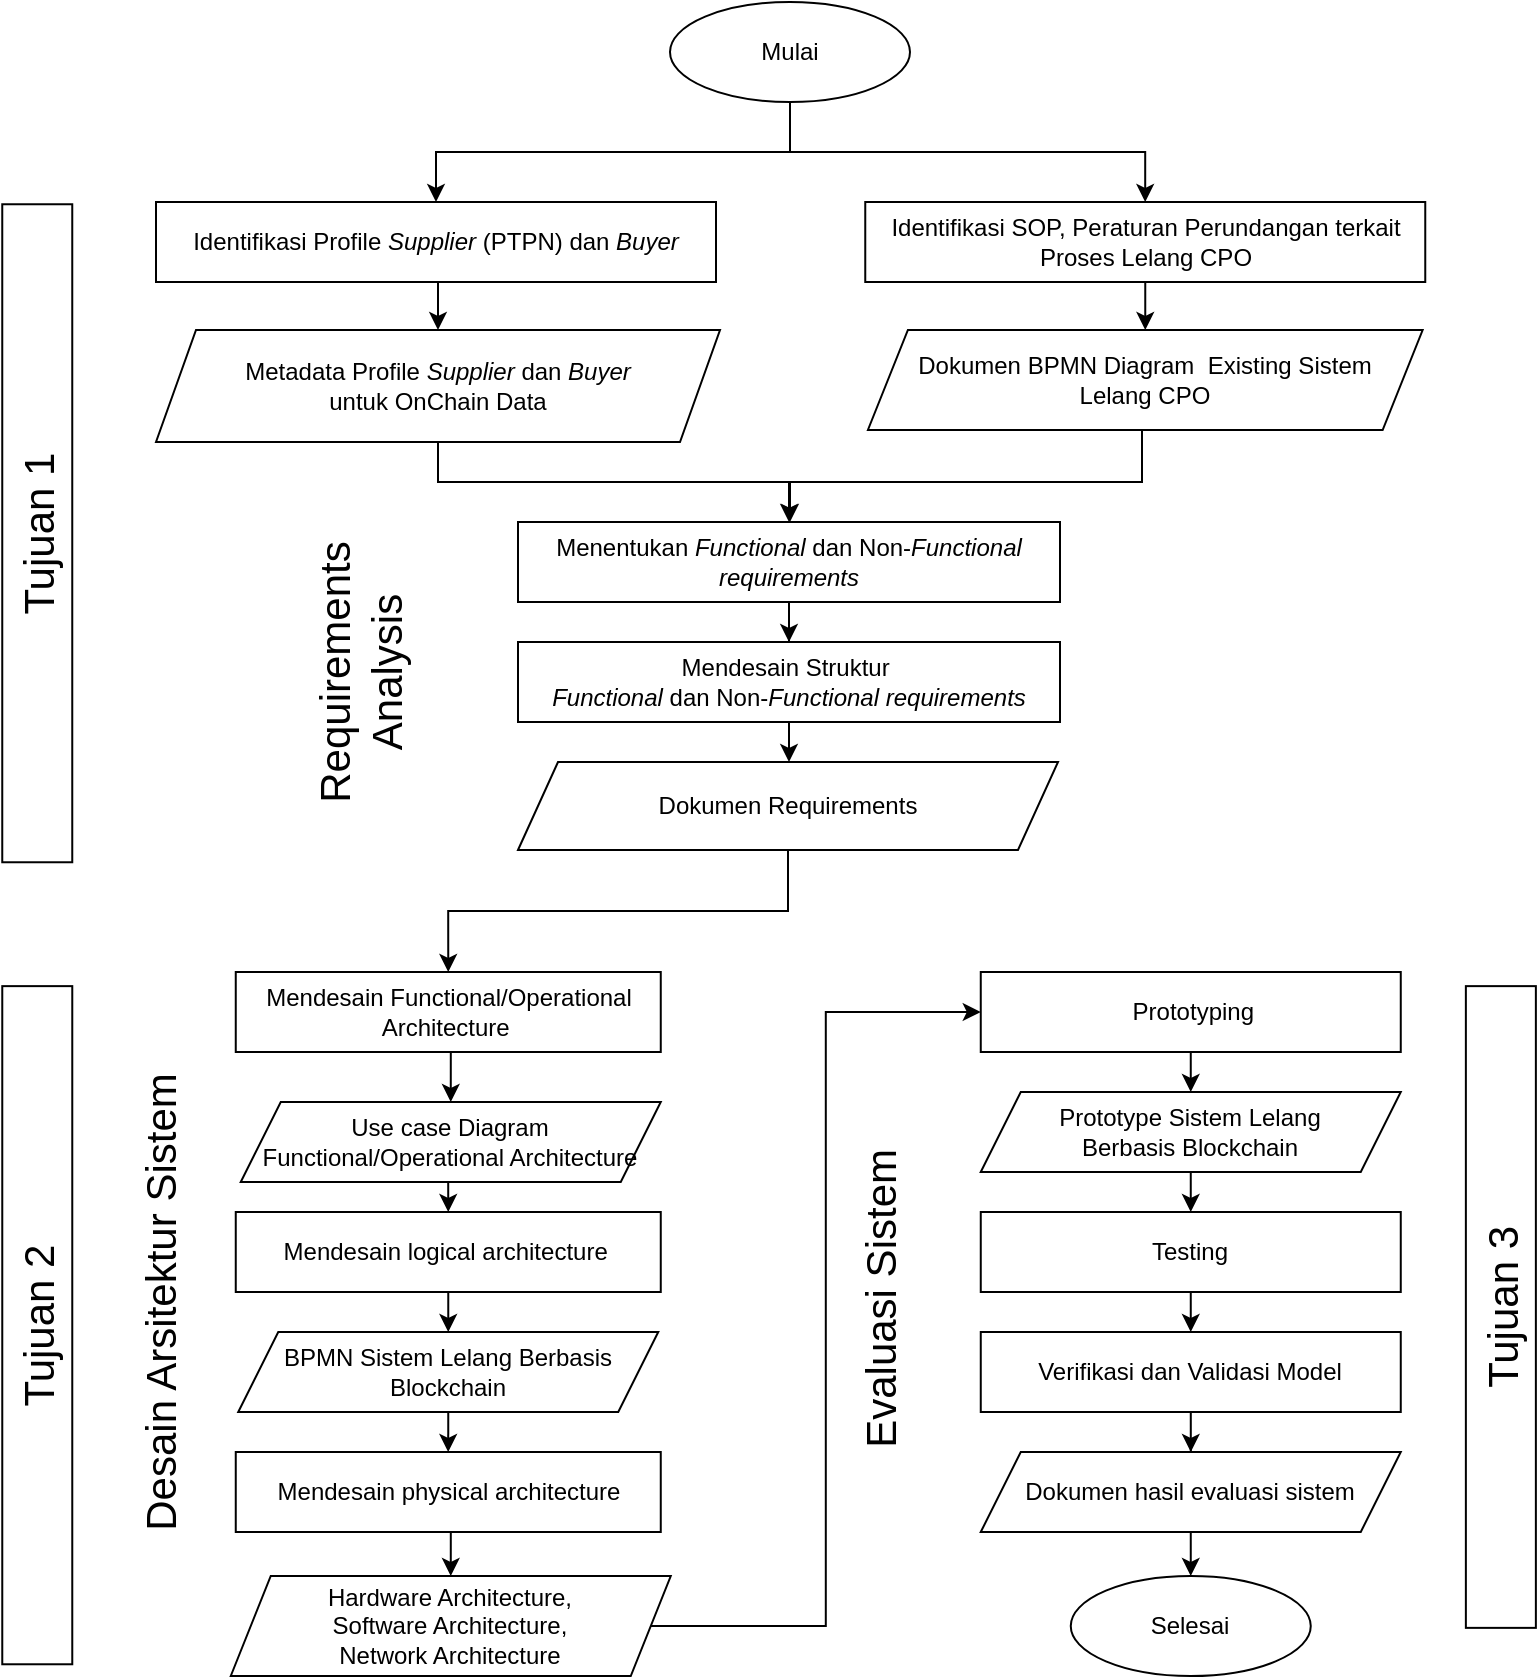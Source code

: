 <mxfile version="20.8.21" type="github">
  <diagram id="9HLhW9o5Pn7bnSsW2eLf" name="Page-1">
    <mxGraphModel dx="1500" dy="799" grid="1" gridSize="10" guides="1" tooltips="1" connect="1" arrows="1" fold="1" page="1" pageScale="1" pageWidth="850" pageHeight="1100" math="0" shadow="0">
      <root>
        <mxCell id="0" />
        <mxCell id="1" parent="0" />
        <mxCell id="ZeT_8LXsEwuCCdMTnaNI-12" style="edgeStyle=orthogonalEdgeStyle;rounded=0;orthogonalLoop=1;jettySize=auto;html=1;exitX=0.5;exitY=1;exitDx=0;exitDy=0;" parent="1" source="5jKje8F0iwKBfb8MLztT-3" target="ZeT_8LXsEwuCCdMTnaNI-1" edge="1">
          <mxGeometry relative="1" as="geometry" />
        </mxCell>
        <mxCell id="ZeT_8LXsEwuCCdMTnaNI-13" style="edgeStyle=orthogonalEdgeStyle;rounded=0;orthogonalLoop=1;jettySize=auto;html=1;exitX=0.5;exitY=1;exitDx=0;exitDy=0;" parent="1" source="5jKje8F0iwKBfb8MLztT-3" target="ZeT_8LXsEwuCCdMTnaNI-3" edge="1">
          <mxGeometry relative="1" as="geometry" />
        </mxCell>
        <mxCell id="5jKje8F0iwKBfb8MLztT-3" value="Mulai" style="ellipse;whiteSpace=wrap;html=1;" parent="1" vertex="1">
          <mxGeometry x="365" y="80" width="120" height="50" as="geometry" />
        </mxCell>
        <mxCell id="5jKje8F0iwKBfb8MLztT-16" value="Selesai" style="ellipse;whiteSpace=wrap;html=1;" parent="1" vertex="1">
          <mxGeometry x="565.38" y="867" width="120" height="50" as="geometry" />
        </mxCell>
        <mxCell id="YmFkH0KrsYM-fxtj9EKp-7" style="edgeStyle=orthogonalEdgeStyle;rounded=0;orthogonalLoop=1;jettySize=auto;html=1;exitX=0.5;exitY=1;exitDx=0;exitDy=0;" parent="1" source="tW3wjYKGY_-DUdyRMUnM-2" target="YmFkH0KrsYM-fxtj9EKp-1" edge="1">
          <mxGeometry relative="1" as="geometry" />
        </mxCell>
        <mxCell id="tW3wjYKGY_-DUdyRMUnM-2" value="&lt;span lang=&quot;EN-US&quot;&gt;Menentukan &lt;i&gt;Functional &lt;/i&gt;dan Non-&lt;i&gt;Functional&lt;/i&gt; &lt;i&gt;requirements&lt;/i&gt;&lt;/span&gt;" style="rounded=0;whiteSpace=wrap;html=1;" parent="1" vertex="1">
          <mxGeometry x="289" y="340" width="271" height="40" as="geometry" />
        </mxCell>
        <mxCell id="ZeT_8LXsEwuCCdMTnaNI-24" style="edgeStyle=orthogonalEdgeStyle;rounded=0;orthogonalLoop=1;jettySize=auto;html=1;exitX=0.5;exitY=1;exitDx=0;exitDy=0;" parent="1" source="tW3wjYKGY_-DUdyRMUnM-8" target="tW3wjYKGY_-DUdyRMUnM-9" edge="1">
          <mxGeometry relative="1" as="geometry" />
        </mxCell>
        <mxCell id="tW3wjYKGY_-DUdyRMUnM-8" value="BPMN Sistem Lelang Berbasis Blockchain" style="shape=parallelogram;perimeter=parallelogramPerimeter;whiteSpace=wrap;html=1;fixedSize=1;" parent="1" vertex="1">
          <mxGeometry x="149.13" y="745" width="210" height="40" as="geometry" />
        </mxCell>
        <mxCell id="ZeT_8LXsEwuCCdMTnaNI-25" style="edgeStyle=orthogonalEdgeStyle;rounded=0;orthogonalLoop=1;jettySize=auto;html=1;exitX=0.5;exitY=1;exitDx=0;exitDy=0;entryX=0.5;entryY=0;entryDx=0;entryDy=0;" parent="1" source="tW3wjYKGY_-DUdyRMUnM-9" target="tW3wjYKGY_-DUdyRMUnM-10" edge="1">
          <mxGeometry relative="1" as="geometry" />
        </mxCell>
        <mxCell id="tW3wjYKGY_-DUdyRMUnM-9" value="Mendesain physical architecture" style="rounded=0;whiteSpace=wrap;html=1;" parent="1" vertex="1">
          <mxGeometry x="147.88" y="805" width="212.5" height="40" as="geometry" />
        </mxCell>
        <mxCell id="ZeT_8LXsEwuCCdMTnaNI-26" style="edgeStyle=orthogonalEdgeStyle;rounded=0;orthogonalLoop=1;jettySize=auto;html=1;exitX=1;exitY=0.5;exitDx=0;exitDy=0;entryX=0;entryY=0.5;entryDx=0;entryDy=0;" parent="1" source="tW3wjYKGY_-DUdyRMUnM-10" target="tW3wjYKGY_-DUdyRMUnM-11" edge="1">
          <mxGeometry relative="1" as="geometry" />
        </mxCell>
        <mxCell id="tW3wjYKGY_-DUdyRMUnM-10" value="Hardware Architecture,&lt;br&gt;Software Architecture,&lt;br&gt;Network Architecture" style="shape=parallelogram;perimeter=parallelogramPerimeter;whiteSpace=wrap;html=1;fixedSize=1;" parent="1" vertex="1">
          <mxGeometry x="145.38" y="867" width="220" height="50" as="geometry" />
        </mxCell>
        <mxCell id="ZeT_8LXsEwuCCdMTnaNI-11" style="edgeStyle=orthogonalEdgeStyle;rounded=0;orthogonalLoop=1;jettySize=auto;html=1;exitX=0.5;exitY=1;exitDx=0;exitDy=0;entryX=0.5;entryY=0;entryDx=0;entryDy=0;" parent="1" source="tW3wjYKGY_-DUdyRMUnM-11" target="tW3wjYKGY_-DUdyRMUnM-12" edge="1">
          <mxGeometry relative="1" as="geometry" />
        </mxCell>
        <mxCell id="tW3wjYKGY_-DUdyRMUnM-11" value="&amp;nbsp;Prototyping" style="rounded=0;whiteSpace=wrap;html=1;" parent="1" vertex="1">
          <mxGeometry x="520.38" y="565" width="210" height="40" as="geometry" />
        </mxCell>
        <mxCell id="tW3wjYKGY_-DUdyRMUnM-26" style="edgeStyle=orthogonalEdgeStyle;rounded=0;orthogonalLoop=1;jettySize=auto;html=1;exitX=0.5;exitY=1;exitDx=0;exitDy=0;entryX=0.5;entryY=0;entryDx=0;entryDy=0;" parent="1" source="tW3wjYKGY_-DUdyRMUnM-12" target="tW3wjYKGY_-DUdyRMUnM-13" edge="1">
          <mxGeometry relative="1" as="geometry" />
        </mxCell>
        <mxCell id="tW3wjYKGY_-DUdyRMUnM-12" value="Prototype Sistem Lelang &lt;br&gt;Berbasis Blockchain" style="shape=parallelogram;perimeter=parallelogramPerimeter;whiteSpace=wrap;html=1;fixedSize=1;" parent="1" vertex="1">
          <mxGeometry x="520.38" y="625" width="210" height="40" as="geometry" />
        </mxCell>
        <mxCell id="YmFkH0KrsYM-fxtj9EKp-11" style="edgeStyle=orthogonalEdgeStyle;rounded=0;orthogonalLoop=1;jettySize=auto;html=1;exitX=0.5;exitY=1;exitDx=0;exitDy=0;entryX=0.5;entryY=0;entryDx=0;entryDy=0;" parent="1" source="tW3wjYKGY_-DUdyRMUnM-13" target="YmFkH0KrsYM-fxtj9EKp-6" edge="1">
          <mxGeometry relative="1" as="geometry" />
        </mxCell>
        <mxCell id="tW3wjYKGY_-DUdyRMUnM-13" value="Testing" style="rounded=0;whiteSpace=wrap;html=1;" parent="1" vertex="1">
          <mxGeometry x="520.38" y="685" width="210" height="40" as="geometry" />
        </mxCell>
        <mxCell id="tW3wjYKGY_-DUdyRMUnM-28" style="edgeStyle=orthogonalEdgeStyle;rounded=0;orthogonalLoop=1;jettySize=auto;html=1;exitX=0.5;exitY=1;exitDx=0;exitDy=0;entryX=0.5;entryY=0;entryDx=0;entryDy=0;" parent="1" source="tW3wjYKGY_-DUdyRMUnM-14" target="5jKje8F0iwKBfb8MLztT-16" edge="1">
          <mxGeometry relative="1" as="geometry" />
        </mxCell>
        <mxCell id="tW3wjYKGY_-DUdyRMUnM-14" value="Dokumen hasil evaluasi sistem" style="shape=parallelogram;perimeter=parallelogramPerimeter;whiteSpace=wrap;html=1;fixedSize=1;" parent="1" vertex="1">
          <mxGeometry x="520.38" y="805" width="210" height="40" as="geometry" />
        </mxCell>
        <mxCell id="YmFkH0KrsYM-fxtj9EKp-8" style="edgeStyle=orthogonalEdgeStyle;rounded=0;orthogonalLoop=1;jettySize=auto;html=1;exitX=0.5;exitY=1;exitDx=0;exitDy=0;" parent="1" source="YmFkH0KrsYM-fxtj9EKp-1" target="YmFkH0KrsYM-fxtj9EKp-2" edge="1">
          <mxGeometry relative="1" as="geometry">
            <Array as="points">
              <mxPoint x="425" y="480" />
              <mxPoint x="425" y="480" />
            </Array>
          </mxGeometry>
        </mxCell>
        <mxCell id="YmFkH0KrsYM-fxtj9EKp-1" value="&lt;span lang=&quot;EN-US&quot;&gt;Mendesain Struktur&amp;nbsp;&lt;br&gt;&lt;i style=&quot;border-color: var(--border-color);&quot;&gt;Functional&amp;nbsp;&lt;/i&gt;dan Non-&lt;i style=&quot;border-color: var(--border-color);&quot;&gt;Functional&lt;/i&gt;&amp;nbsp;&lt;i style=&quot;border-color: var(--border-color);&quot;&gt;requirements&lt;/i&gt;&lt;br&gt;&lt;/span&gt;" style="rounded=0;whiteSpace=wrap;html=1;" parent="1" vertex="1">
          <mxGeometry x="289" y="400" width="271" height="40" as="geometry" />
        </mxCell>
        <mxCell id="qg080H8Y76gmwKB866Vb-1" style="edgeStyle=orthogonalEdgeStyle;rounded=0;orthogonalLoop=1;jettySize=auto;html=1;exitX=0.5;exitY=1;exitDx=0;exitDy=0;entryX=0.5;entryY=0;entryDx=0;entryDy=0;" edge="1" parent="1" source="YmFkH0KrsYM-fxtj9EKp-2" target="ZeT_8LXsEwuCCdMTnaNI-9">
          <mxGeometry relative="1" as="geometry" />
        </mxCell>
        <mxCell id="YmFkH0KrsYM-fxtj9EKp-2" value="&lt;div&gt;&lt;br&gt;&lt;/div&gt;&lt;div&gt;Dokumen Requirements&lt;/div&gt;&lt;div&gt;&lt;br&gt;&lt;/div&gt;" style="shape=parallelogram;perimeter=parallelogramPerimeter;whiteSpace=wrap;html=1;fixedSize=1;" parent="1" vertex="1">
          <mxGeometry x="289" y="460" width="270" height="44" as="geometry" />
        </mxCell>
        <mxCell id="ZeT_8LXsEwuCCdMTnaNI-23" style="edgeStyle=orthogonalEdgeStyle;rounded=0;orthogonalLoop=1;jettySize=auto;html=1;exitX=0.5;exitY=1;exitDx=0;exitDy=0;entryX=0.5;entryY=0;entryDx=0;entryDy=0;" parent="1" source="YmFkH0KrsYM-fxtj9EKp-3" target="tW3wjYKGY_-DUdyRMUnM-8" edge="1">
          <mxGeometry relative="1" as="geometry" />
        </mxCell>
        <mxCell id="YmFkH0KrsYM-fxtj9EKp-3" value="Mendesain logical architecture&amp;nbsp;" style="rounded=0;whiteSpace=wrap;html=1;" parent="1" vertex="1">
          <mxGeometry x="147.88" y="685" width="212.5" height="40" as="geometry" />
        </mxCell>
        <mxCell id="YmFkH0KrsYM-fxtj9EKp-12" style="edgeStyle=orthogonalEdgeStyle;rounded=0;orthogonalLoop=1;jettySize=auto;html=1;exitX=0.5;exitY=1;exitDx=0;exitDy=0;" parent="1" source="YmFkH0KrsYM-fxtj9EKp-6" target="tW3wjYKGY_-DUdyRMUnM-14" edge="1">
          <mxGeometry relative="1" as="geometry" />
        </mxCell>
        <mxCell id="YmFkH0KrsYM-fxtj9EKp-6" value="Verifikasi dan Validasi Model" style="rounded=0;whiteSpace=wrap;html=1;" parent="1" vertex="1">
          <mxGeometry x="520.38" y="745" width="210" height="40" as="geometry" />
        </mxCell>
        <mxCell id="ZeT_8LXsEwuCCdMTnaNI-15" style="edgeStyle=orthogonalEdgeStyle;rounded=0;orthogonalLoop=1;jettySize=auto;html=1;exitX=0.5;exitY=1;exitDx=0;exitDy=0;entryX=0.5;entryY=0;entryDx=0;entryDy=0;" parent="1" source="ZeT_8LXsEwuCCdMTnaNI-1" target="ZeT_8LXsEwuCCdMTnaNI-2" edge="1">
          <mxGeometry relative="1" as="geometry" />
        </mxCell>
        <mxCell id="ZeT_8LXsEwuCCdMTnaNI-1" value="Identifikasi Profile &lt;i&gt;Supplier &lt;/i&gt;(PTPN) dan &lt;i&gt;Buyer&lt;/i&gt;" style="rounded=0;whiteSpace=wrap;html=1;" parent="1" vertex="1">
          <mxGeometry x="108" y="180" width="280" height="40" as="geometry" />
        </mxCell>
        <mxCell id="ZeT_8LXsEwuCCdMTnaNI-17" style="edgeStyle=orthogonalEdgeStyle;rounded=0;orthogonalLoop=1;jettySize=auto;html=1;exitX=0.5;exitY=1;exitDx=0;exitDy=0;" parent="1" source="ZeT_8LXsEwuCCdMTnaNI-2" target="tW3wjYKGY_-DUdyRMUnM-2" edge="1">
          <mxGeometry relative="1" as="geometry">
            <Array as="points">
              <mxPoint x="249" y="320" />
              <mxPoint x="425" y="320" />
            </Array>
          </mxGeometry>
        </mxCell>
        <mxCell id="ZeT_8LXsEwuCCdMTnaNI-2" value="Metadata Profile &lt;i&gt;Supplier &lt;/i&gt;dan &lt;i&gt;Buyer&lt;br&gt;&lt;/i&gt;untuk OnChain Data" style="shape=parallelogram;perimeter=parallelogramPerimeter;whiteSpace=wrap;html=1;fixedSize=1;" parent="1" vertex="1">
          <mxGeometry x="108" y="244" width="282" height="56" as="geometry" />
        </mxCell>
        <mxCell id="ZeT_8LXsEwuCCdMTnaNI-16" style="edgeStyle=orthogonalEdgeStyle;rounded=0;orthogonalLoop=1;jettySize=auto;html=1;exitX=0.5;exitY=1;exitDx=0;exitDy=0;entryX=0.5;entryY=0;entryDx=0;entryDy=0;" parent="1" source="ZeT_8LXsEwuCCdMTnaNI-3" target="ZeT_8LXsEwuCCdMTnaNI-4" edge="1">
          <mxGeometry relative="1" as="geometry" />
        </mxCell>
        <mxCell id="ZeT_8LXsEwuCCdMTnaNI-3" value="Identifikasi SOP, Peraturan Perundangan terkait Proses Lelang CPO" style="rounded=0;whiteSpace=wrap;html=1;" parent="1" vertex="1">
          <mxGeometry x="462.63" y="180" width="280" height="40" as="geometry" />
        </mxCell>
        <mxCell id="ZeT_8LXsEwuCCdMTnaNI-18" style="edgeStyle=orthogonalEdgeStyle;rounded=0;orthogonalLoop=1;jettySize=auto;html=1;exitX=0.5;exitY=1;exitDx=0;exitDy=0;entryX=0.5;entryY=0;entryDx=0;entryDy=0;" parent="1" source="ZeT_8LXsEwuCCdMTnaNI-4" target="tW3wjYKGY_-DUdyRMUnM-2" edge="1">
          <mxGeometry relative="1" as="geometry">
            <Array as="points">
              <mxPoint x="601" y="320" />
              <mxPoint x="425" y="320" />
            </Array>
          </mxGeometry>
        </mxCell>
        <mxCell id="ZeT_8LXsEwuCCdMTnaNI-4" value="Dokumen BPMN Diagram&amp;nbsp; Existing Sistem&lt;br&gt;Lelang CPO" style="shape=parallelogram;perimeter=parallelogramPerimeter;whiteSpace=wrap;html=1;fixedSize=1;" parent="1" vertex="1">
          <mxGeometry x="463.95" y="244" width="277.37" height="50" as="geometry" />
        </mxCell>
        <mxCell id="ZeT_8LXsEwuCCdMTnaNI-22" style="edgeStyle=orthogonalEdgeStyle;rounded=0;orthogonalLoop=1;jettySize=auto;html=1;exitX=0.5;exitY=1;exitDx=0;exitDy=0;entryX=0.5;entryY=0;entryDx=0;entryDy=0;" parent="1" source="ZeT_8LXsEwuCCdMTnaNI-7" target="YmFkH0KrsYM-fxtj9EKp-3" edge="1">
          <mxGeometry relative="1" as="geometry" />
        </mxCell>
        <mxCell id="ZeT_8LXsEwuCCdMTnaNI-7" value="Use case Diagram Functional/Operational Architecture" style="shape=parallelogram;perimeter=parallelogramPerimeter;whiteSpace=wrap;html=1;fixedSize=1;" parent="1" vertex="1">
          <mxGeometry x="150.38" y="630" width="210" height="40" as="geometry" />
        </mxCell>
        <mxCell id="ZeT_8LXsEwuCCdMTnaNI-21" style="edgeStyle=orthogonalEdgeStyle;rounded=0;orthogonalLoop=1;jettySize=auto;html=1;exitX=0.5;exitY=1;exitDx=0;exitDy=0;entryX=0.5;entryY=0;entryDx=0;entryDy=0;" parent="1" source="ZeT_8LXsEwuCCdMTnaNI-9" target="ZeT_8LXsEwuCCdMTnaNI-7" edge="1">
          <mxGeometry relative="1" as="geometry" />
        </mxCell>
        <mxCell id="ZeT_8LXsEwuCCdMTnaNI-9" value="Mendesain Functional/Operational Architecture&amp;nbsp;" style="rounded=0;whiteSpace=wrap;html=1;" parent="1" vertex="1">
          <mxGeometry x="147.88" y="565" width="212.5" height="40" as="geometry" />
        </mxCell>
        <mxCell id="ZeT_8LXsEwuCCdMTnaNI-29" value="Tujuan 1" style="rounded=0;whiteSpace=wrap;html=1;fontSize=21;rotation=-90;" parent="1" vertex="1">
          <mxGeometry x="-115.87" y="328.13" width="329" height="35" as="geometry" />
        </mxCell>
        <mxCell id="ZeT_8LXsEwuCCdMTnaNI-28" value="Requirements Analysis" style="text;html=1;strokeColor=none;fillColor=none;align=center;verticalAlign=middle;whiteSpace=wrap;rounded=0;rotation=-90;fontStyle=0;fontSize=21;" parent="1" vertex="1">
          <mxGeometry x="120" y="400" width="180" height="30" as="geometry" />
        </mxCell>
        <mxCell id="ZeT_8LXsEwuCCdMTnaNI-32" value="Tujuan 2" style="rounded=0;whiteSpace=wrap;html=1;fontSize=21;rotation=-90;" parent="1" vertex="1">
          <mxGeometry x="-120.9" y="724.1" width="339.07" height="35" as="geometry" />
        </mxCell>
        <mxCell id="ZeT_8LXsEwuCCdMTnaNI-33" value="Desain Arsitektur Sistem" style="text;html=1;strokeColor=none;fillColor=none;align=center;verticalAlign=middle;whiteSpace=wrap;rounded=0;rotation=-90;fontStyle=0;fontSize=21;" parent="1" vertex="1">
          <mxGeometry x="-40" y="715" width="300" height="30" as="geometry" />
        </mxCell>
        <mxCell id="ZeT_8LXsEwuCCdMTnaNI-34" value="Evaluasi Sistem" style="text;html=1;strokeColor=none;fillColor=none;align=center;verticalAlign=middle;whiteSpace=wrap;rounded=0;rotation=-90;fontStyle=0;fontSize=21;" parent="1" vertex="1">
          <mxGeometry x="320" y="713.2" width="300" height="30" as="geometry" />
        </mxCell>
        <mxCell id="ZeT_8LXsEwuCCdMTnaNI-35" value="Tujuan 3" style="rounded=0;whiteSpace=wrap;html=1;fontSize=21;rotation=-90;" parent="1" vertex="1">
          <mxGeometry x="620" y="715" width="320.87" height="35" as="geometry" />
        </mxCell>
      </root>
    </mxGraphModel>
  </diagram>
</mxfile>
